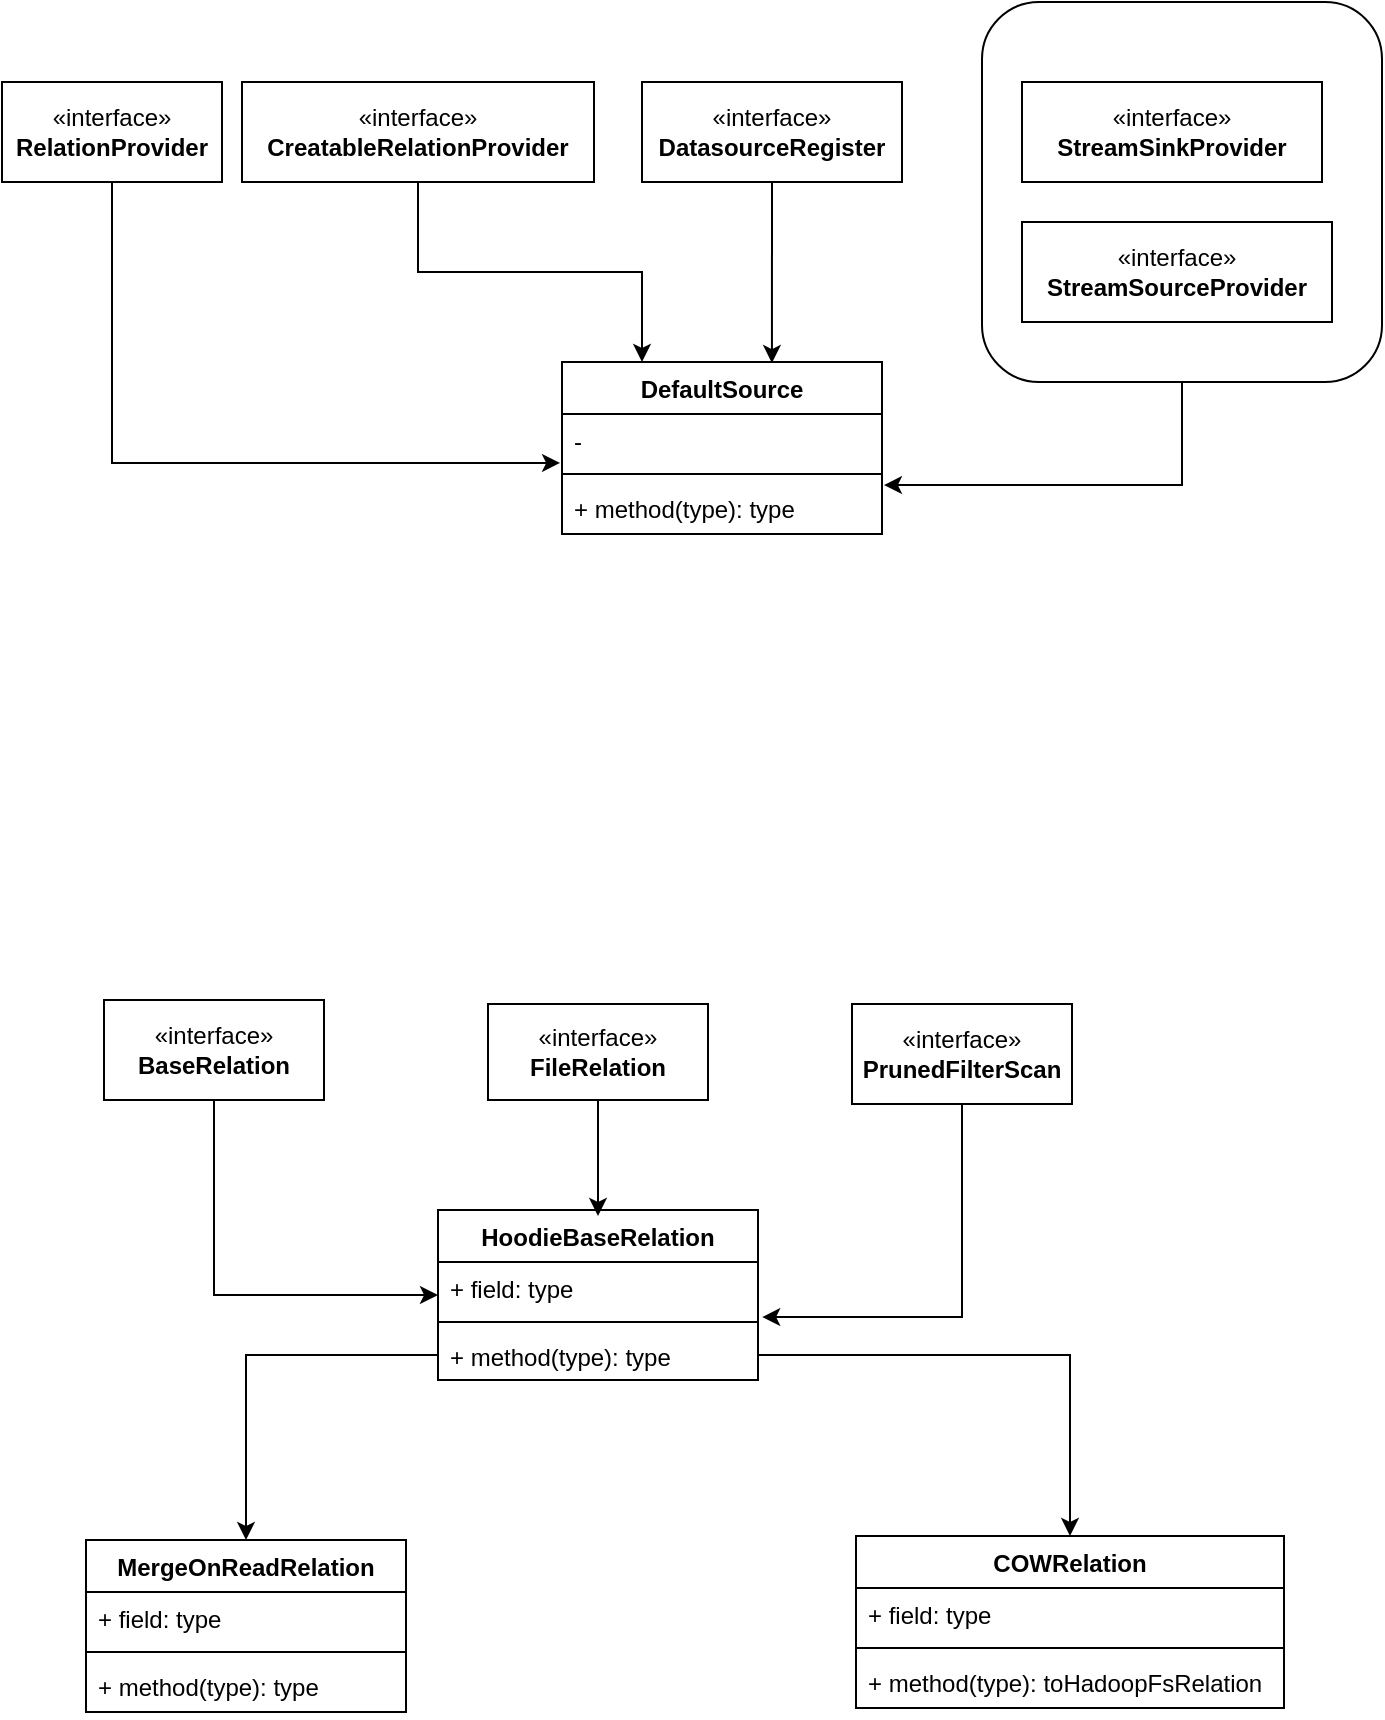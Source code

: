 <mxfile version="21.5.0" type="github">
  <diagram name="Page-1" id="tiECHeyfkjVGIfnojf0j">
    <mxGraphModel dx="1229" dy="836" grid="0" gridSize="10" guides="1" tooltips="1" connect="1" arrows="1" fold="1" page="0" pageScale="1" pageWidth="827" pageHeight="1169" math="0" shadow="0">
      <root>
        <mxCell id="0" />
        <mxCell id="1" parent="0" />
        <mxCell id="netaxYqDcQG4w5ra4QfN-16" style="edgeStyle=orthogonalEdgeStyle;rounded=0;orthogonalLoop=1;jettySize=auto;html=1;entryX=1.006;entryY=0.058;entryDx=0;entryDy=0;entryPerimeter=0;" edge="1" parent="1" source="netaxYqDcQG4w5ra4QfN-15" target="netaxYqDcQG4w5ra4QfN-4">
          <mxGeometry relative="1" as="geometry" />
        </mxCell>
        <mxCell id="netaxYqDcQG4w5ra4QfN-15" value="" style="rounded=1;whiteSpace=wrap;html=1;" vertex="1" parent="1">
          <mxGeometry x="570" y="120" width="200" height="190" as="geometry" />
        </mxCell>
        <mxCell id="netaxYqDcQG4w5ra4QfN-1" value="DefaultSource" style="swimlane;fontStyle=1;align=center;verticalAlign=top;childLayout=stackLayout;horizontal=1;startSize=26;horizontalStack=0;resizeParent=1;resizeParentMax=0;resizeLast=0;collapsible=1;marginBottom=0;whiteSpace=wrap;html=1;" vertex="1" parent="1">
          <mxGeometry x="360" y="300" width="160" height="86" as="geometry">
            <mxRectangle x="290" y="150" width="120" height="30" as="alternateBounds" />
          </mxGeometry>
        </mxCell>
        <mxCell id="netaxYqDcQG4w5ra4QfN-2" value="-" style="text;strokeColor=none;fillColor=none;align=left;verticalAlign=top;spacingLeft=4;spacingRight=4;overflow=hidden;rotatable=0;points=[[0,0.5],[1,0.5]];portConstraint=eastwest;whiteSpace=wrap;html=1;" vertex="1" parent="netaxYqDcQG4w5ra4QfN-1">
          <mxGeometry y="26" width="160" height="26" as="geometry" />
        </mxCell>
        <mxCell id="netaxYqDcQG4w5ra4QfN-3" value="" style="line;strokeWidth=1;fillColor=none;align=left;verticalAlign=middle;spacingTop=-1;spacingLeft=3;spacingRight=3;rotatable=0;labelPosition=right;points=[];portConstraint=eastwest;strokeColor=inherit;" vertex="1" parent="netaxYqDcQG4w5ra4QfN-1">
          <mxGeometry y="52" width="160" height="8" as="geometry" />
        </mxCell>
        <mxCell id="netaxYqDcQG4w5ra4QfN-4" value="+ method(type): type" style="text;strokeColor=none;fillColor=none;align=left;verticalAlign=top;spacingLeft=4;spacingRight=4;overflow=hidden;rotatable=0;points=[[0,0.5],[1,0.5]];portConstraint=eastwest;whiteSpace=wrap;html=1;" vertex="1" parent="netaxYqDcQG4w5ra4QfN-1">
          <mxGeometry y="60" width="160" height="26" as="geometry" />
        </mxCell>
        <mxCell id="netaxYqDcQG4w5ra4QfN-12" style="edgeStyle=orthogonalEdgeStyle;rounded=0;orthogonalLoop=1;jettySize=auto;html=1;exitX=0.5;exitY=1;exitDx=0;exitDy=0;entryX=-0.006;entryY=0.942;entryDx=0;entryDy=0;entryPerimeter=0;" edge="1" parent="1" source="netaxYqDcQG4w5ra4QfN-5" target="netaxYqDcQG4w5ra4QfN-2">
          <mxGeometry relative="1" as="geometry" />
        </mxCell>
        <mxCell id="netaxYqDcQG4w5ra4QfN-5" value="«interface»&lt;br&gt;&lt;b&gt;RelationProvider&lt;/b&gt;" style="html=1;whiteSpace=wrap;" vertex="1" parent="1">
          <mxGeometry x="80" y="160" width="110" height="50" as="geometry" />
        </mxCell>
        <mxCell id="netaxYqDcQG4w5ra4QfN-13" style="edgeStyle=orthogonalEdgeStyle;rounded=0;orthogonalLoop=1;jettySize=auto;html=1;exitX=0.5;exitY=1;exitDx=0;exitDy=0;entryX=0.25;entryY=0;entryDx=0;entryDy=0;" edge="1" parent="1" source="netaxYqDcQG4w5ra4QfN-6" target="netaxYqDcQG4w5ra4QfN-1">
          <mxGeometry relative="1" as="geometry" />
        </mxCell>
        <mxCell id="netaxYqDcQG4w5ra4QfN-6" value="«interface»&lt;br&gt;&lt;b&gt;CreatableRelationProvider&lt;/b&gt;" style="html=1;whiteSpace=wrap;" vertex="1" parent="1">
          <mxGeometry x="200" y="160" width="176" height="50" as="geometry" />
        </mxCell>
        <mxCell id="netaxYqDcQG4w5ra4QfN-9" value="«interface»&lt;br&gt;&lt;b&gt;StreamSourceProvider&lt;/b&gt;" style="html=1;whiteSpace=wrap;" vertex="1" parent="1">
          <mxGeometry x="590" y="230" width="155" height="50" as="geometry" />
        </mxCell>
        <mxCell id="netaxYqDcQG4w5ra4QfN-10" value="«interface»&lt;br&gt;&lt;b&gt;StreamSinkProvider&lt;/b&gt;" style="html=1;whiteSpace=wrap;" vertex="1" parent="1">
          <mxGeometry x="590" y="160" width="150" height="50" as="geometry" />
        </mxCell>
        <mxCell id="netaxYqDcQG4w5ra4QfN-14" style="edgeStyle=orthogonalEdgeStyle;rounded=0;orthogonalLoop=1;jettySize=auto;html=1;exitX=0.5;exitY=1;exitDx=0;exitDy=0;entryX=0.656;entryY=0.006;entryDx=0;entryDy=0;entryPerimeter=0;" edge="1" parent="1" source="netaxYqDcQG4w5ra4QfN-11" target="netaxYqDcQG4w5ra4QfN-1">
          <mxGeometry relative="1" as="geometry" />
        </mxCell>
        <mxCell id="netaxYqDcQG4w5ra4QfN-11" value="«interface»&lt;br&gt;&lt;b&gt;DatasourceRegister&lt;/b&gt;" style="html=1;whiteSpace=wrap;" vertex="1" parent="1">
          <mxGeometry x="400" y="160" width="130" height="50" as="geometry" />
        </mxCell>
        <mxCell id="netaxYqDcQG4w5ra4QfN-17" value="HoodieBaseRelation" style="swimlane;fontStyle=1;align=center;verticalAlign=top;childLayout=stackLayout;horizontal=1;startSize=26;horizontalStack=0;resizeParent=1;resizeParentMax=0;resizeLast=0;collapsible=1;marginBottom=0;whiteSpace=wrap;html=1;" vertex="1" parent="1">
          <mxGeometry x="298" y="724" width="160" height="85" as="geometry" />
        </mxCell>
        <mxCell id="netaxYqDcQG4w5ra4QfN-18" value="+ field: type" style="text;strokeColor=none;fillColor=none;align=left;verticalAlign=top;spacingLeft=4;spacingRight=4;overflow=hidden;rotatable=0;points=[[0,0.5],[1,0.5]];portConstraint=eastwest;whiteSpace=wrap;html=1;" vertex="1" parent="netaxYqDcQG4w5ra4QfN-17">
          <mxGeometry y="26" width="160" height="26" as="geometry" />
        </mxCell>
        <mxCell id="netaxYqDcQG4w5ra4QfN-19" value="" style="line;strokeWidth=1;fillColor=none;align=left;verticalAlign=middle;spacingTop=-1;spacingLeft=3;spacingRight=3;rotatable=0;labelPosition=right;points=[];portConstraint=eastwest;strokeColor=inherit;" vertex="1" parent="netaxYqDcQG4w5ra4QfN-17">
          <mxGeometry y="52" width="160" height="8" as="geometry" />
        </mxCell>
        <mxCell id="netaxYqDcQG4w5ra4QfN-20" value="+ method(type): type" style="text;strokeColor=none;fillColor=none;align=left;verticalAlign=top;spacingLeft=4;spacingRight=4;overflow=hidden;rotatable=0;points=[[0,0.5],[1,0.5]];portConstraint=eastwest;whiteSpace=wrap;html=1;" vertex="1" parent="netaxYqDcQG4w5ra4QfN-17">
          <mxGeometry y="60" width="160" height="25" as="geometry" />
        </mxCell>
        <mxCell id="netaxYqDcQG4w5ra4QfN-24" style="edgeStyle=orthogonalEdgeStyle;rounded=0;orthogonalLoop=1;jettySize=auto;html=1;exitX=0.5;exitY=1;exitDx=0;exitDy=0;entryX=0;entryY=0.5;entryDx=0;entryDy=0;" edge="1" parent="1" source="netaxYqDcQG4w5ra4QfN-21" target="netaxYqDcQG4w5ra4QfN-17">
          <mxGeometry relative="1" as="geometry" />
        </mxCell>
        <mxCell id="netaxYqDcQG4w5ra4QfN-21" value="«interface»&lt;br&gt;&lt;b&gt;BaseRelation&lt;/b&gt;" style="html=1;whiteSpace=wrap;" vertex="1" parent="1">
          <mxGeometry x="131" y="619" width="110" height="50" as="geometry" />
        </mxCell>
        <mxCell id="netaxYqDcQG4w5ra4QfN-25" value="" style="edgeStyle=orthogonalEdgeStyle;rounded=0;orthogonalLoop=1;jettySize=auto;html=1;" edge="1" parent="1" source="netaxYqDcQG4w5ra4QfN-22">
          <mxGeometry relative="1" as="geometry">
            <mxPoint x="378" y="727" as="targetPoint" />
          </mxGeometry>
        </mxCell>
        <mxCell id="netaxYqDcQG4w5ra4QfN-22" value="«interface»&lt;br&gt;&lt;b&gt;FileRelation&lt;/b&gt;" style="html=1;whiteSpace=wrap;" vertex="1" parent="1">
          <mxGeometry x="323" y="621" width="110" height="48" as="geometry" />
        </mxCell>
        <mxCell id="netaxYqDcQG4w5ra4QfN-26" style="edgeStyle=orthogonalEdgeStyle;rounded=0;orthogonalLoop=1;jettySize=auto;html=1;entryX=1.013;entryY=1.058;entryDx=0;entryDy=0;entryPerimeter=0;" edge="1" parent="1" source="netaxYqDcQG4w5ra4QfN-23" target="netaxYqDcQG4w5ra4QfN-18">
          <mxGeometry relative="1" as="geometry" />
        </mxCell>
        <mxCell id="netaxYqDcQG4w5ra4QfN-23" value="«interface»&lt;br&gt;&lt;b&gt;PrunedFilterScan&lt;/b&gt;" style="html=1;whiteSpace=wrap;" vertex="1" parent="1">
          <mxGeometry x="505" y="621" width="110" height="50" as="geometry" />
        </mxCell>
        <mxCell id="netaxYqDcQG4w5ra4QfN-31" value="MergeOnReadRelation" style="swimlane;fontStyle=1;align=center;verticalAlign=top;childLayout=stackLayout;horizontal=1;startSize=26;horizontalStack=0;resizeParent=1;resizeParentMax=0;resizeLast=0;collapsible=1;marginBottom=0;whiteSpace=wrap;html=1;" vertex="1" parent="1">
          <mxGeometry x="122" y="889" width="160" height="86" as="geometry" />
        </mxCell>
        <mxCell id="netaxYqDcQG4w5ra4QfN-32" value="+ field: type" style="text;strokeColor=none;fillColor=none;align=left;verticalAlign=top;spacingLeft=4;spacingRight=4;overflow=hidden;rotatable=0;points=[[0,0.5],[1,0.5]];portConstraint=eastwest;whiteSpace=wrap;html=1;" vertex="1" parent="netaxYqDcQG4w5ra4QfN-31">
          <mxGeometry y="26" width="160" height="26" as="geometry" />
        </mxCell>
        <mxCell id="netaxYqDcQG4w5ra4QfN-33" value="" style="line;strokeWidth=1;fillColor=none;align=left;verticalAlign=middle;spacingTop=-1;spacingLeft=3;spacingRight=3;rotatable=0;labelPosition=right;points=[];portConstraint=eastwest;strokeColor=inherit;" vertex="1" parent="netaxYqDcQG4w5ra4QfN-31">
          <mxGeometry y="52" width="160" height="8" as="geometry" />
        </mxCell>
        <mxCell id="netaxYqDcQG4w5ra4QfN-34" value="+ method(type): type" style="text;strokeColor=none;fillColor=none;align=left;verticalAlign=top;spacingLeft=4;spacingRight=4;overflow=hidden;rotatable=0;points=[[0,0.5],[1,0.5]];portConstraint=eastwest;whiteSpace=wrap;html=1;" vertex="1" parent="netaxYqDcQG4w5ra4QfN-31">
          <mxGeometry y="60" width="160" height="26" as="geometry" />
        </mxCell>
        <mxCell id="netaxYqDcQG4w5ra4QfN-35" value="COWRelation" style="swimlane;fontStyle=1;align=center;verticalAlign=top;childLayout=stackLayout;horizontal=1;startSize=26;horizontalStack=0;resizeParent=1;resizeParentMax=0;resizeLast=0;collapsible=1;marginBottom=0;whiteSpace=wrap;html=1;" vertex="1" parent="1">
          <mxGeometry x="507" y="887" width="214" height="86" as="geometry" />
        </mxCell>
        <mxCell id="netaxYqDcQG4w5ra4QfN-36" value="+ field: type" style="text;strokeColor=none;fillColor=none;align=left;verticalAlign=top;spacingLeft=4;spacingRight=4;overflow=hidden;rotatable=0;points=[[0,0.5],[1,0.5]];portConstraint=eastwest;whiteSpace=wrap;html=1;" vertex="1" parent="netaxYqDcQG4w5ra4QfN-35">
          <mxGeometry y="26" width="214" height="26" as="geometry" />
        </mxCell>
        <mxCell id="netaxYqDcQG4w5ra4QfN-37" value="" style="line;strokeWidth=1;fillColor=none;align=left;verticalAlign=middle;spacingTop=-1;spacingLeft=3;spacingRight=3;rotatable=0;labelPosition=right;points=[];portConstraint=eastwest;strokeColor=inherit;" vertex="1" parent="netaxYqDcQG4w5ra4QfN-35">
          <mxGeometry y="52" width="214" height="8" as="geometry" />
        </mxCell>
        <mxCell id="netaxYqDcQG4w5ra4QfN-38" value="+ method(type): toHadoopFsRelation" style="text;strokeColor=none;fillColor=none;align=left;verticalAlign=top;spacingLeft=4;spacingRight=4;overflow=hidden;rotatable=0;points=[[0,0.5],[1,0.5]];portConstraint=eastwest;whiteSpace=wrap;html=1;" vertex="1" parent="netaxYqDcQG4w5ra4QfN-35">
          <mxGeometry y="60" width="214" height="26" as="geometry" />
        </mxCell>
        <mxCell id="netaxYqDcQG4w5ra4QfN-39" style="edgeStyle=orthogonalEdgeStyle;rounded=0;orthogonalLoop=1;jettySize=auto;html=1;entryX=0.5;entryY=0;entryDx=0;entryDy=0;" edge="1" parent="1" source="netaxYqDcQG4w5ra4QfN-20" target="netaxYqDcQG4w5ra4QfN-31">
          <mxGeometry relative="1" as="geometry" />
        </mxCell>
        <mxCell id="netaxYqDcQG4w5ra4QfN-40" style="edgeStyle=orthogonalEdgeStyle;rounded=0;orthogonalLoop=1;jettySize=auto;html=1;entryX=0.5;entryY=0;entryDx=0;entryDy=0;" edge="1" parent="1" source="netaxYqDcQG4w5ra4QfN-20" target="netaxYqDcQG4w5ra4QfN-35">
          <mxGeometry relative="1" as="geometry" />
        </mxCell>
      </root>
    </mxGraphModel>
  </diagram>
</mxfile>
